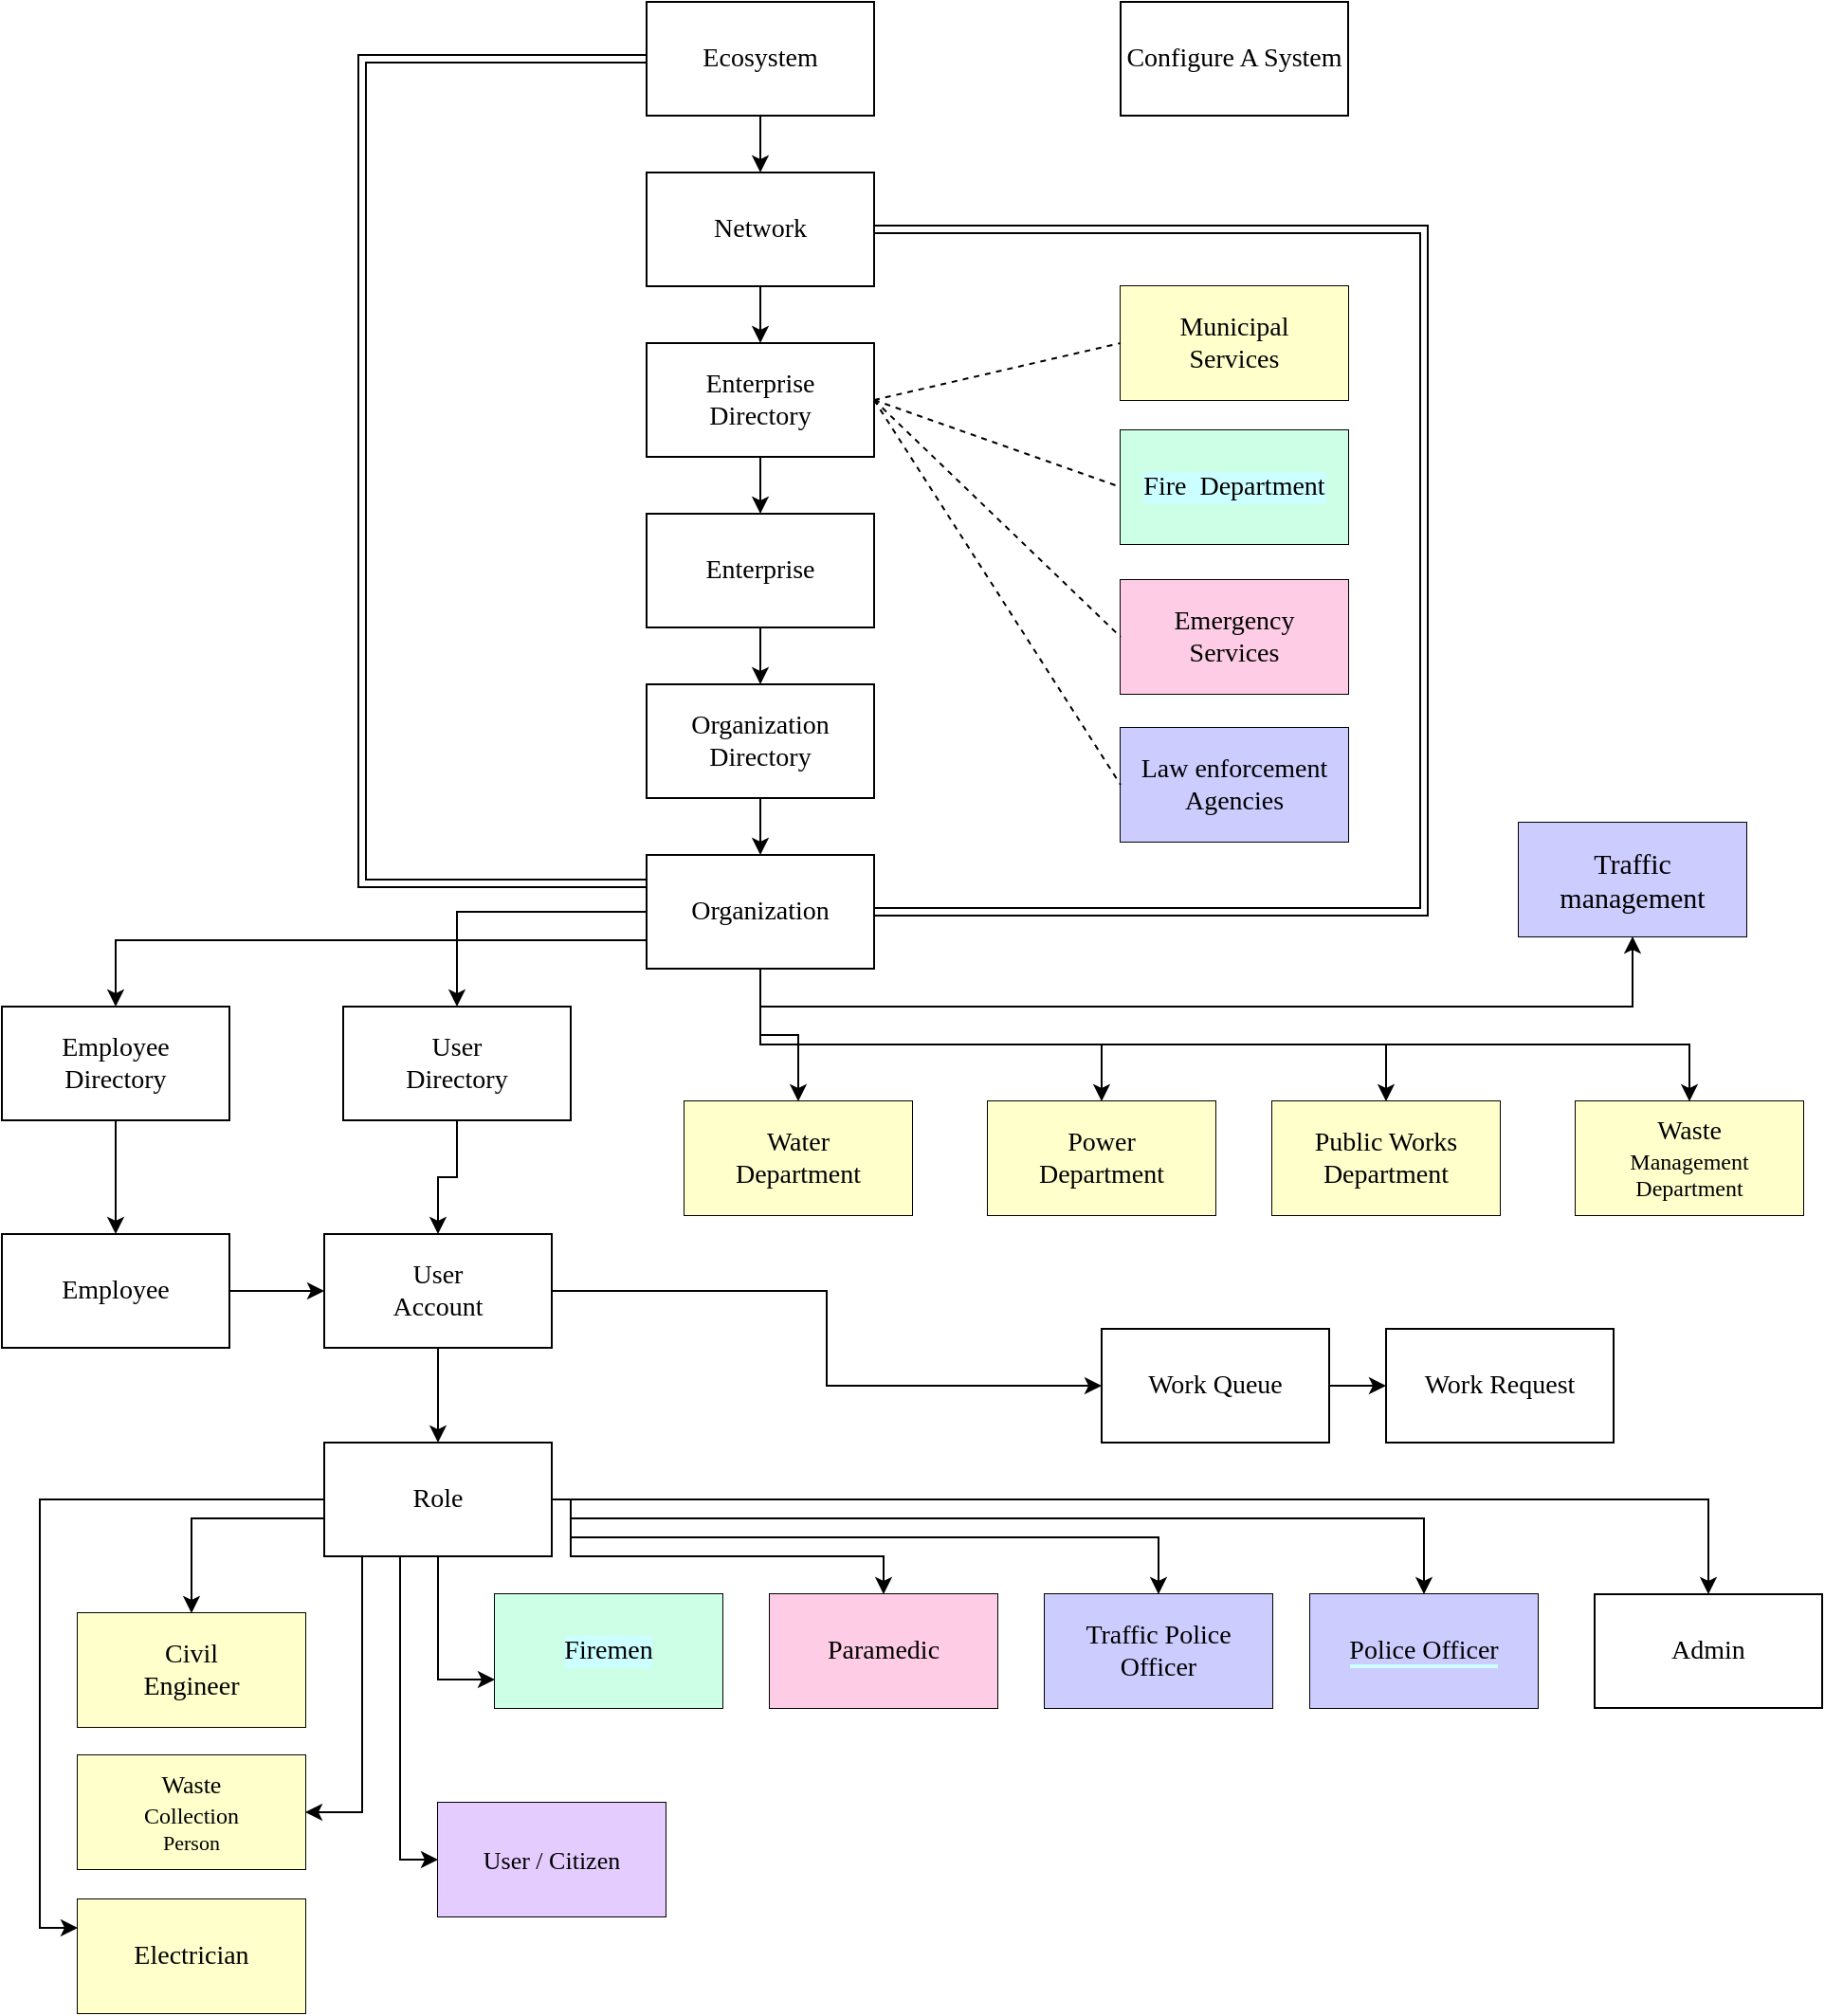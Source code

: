 <mxfile version="12.2.6" type="device" pages="1"><diagram id="jOrEc4ASL_cLamAv_mi5" name="Page-1"><mxGraphModel dx="1341" dy="762" grid="1" gridSize="10" guides="1" tooltips="1" connect="1" arrows="1" fold="1" page="1" pageScale="1" pageWidth="1169" pageHeight="1654" math="0" shadow="0" extFonts="Montserrat^https://fonts.googleapis.com/css?family=Montserrat"><root><mxCell id="0"/><mxCell id="1" parent="0"/><mxCell id="TEnfSXUlX7t6POP5alic-1" value="" style="rounded=0;whiteSpace=wrap;html=1;" vertex="1" parent="1"><mxGeometry x="380" y="40" width="120" height="60" as="geometry"/></mxCell><mxCell id="TEnfSXUlX7t6POP5alic-53" style="edgeStyle=orthogonalEdgeStyle;rounded=0;orthogonalLoop=1;jettySize=auto;html=1;exitX=0.5;exitY=1;exitDx=0;exitDy=0;entryX=0.5;entryY=0;entryDx=0;entryDy=0;" edge="1" parent="1" source="TEnfSXUlX7t6POP5alic-2" target="TEnfSXUlX7t6POP5alic-4"><mxGeometry relative="1" as="geometry"/></mxCell><mxCell id="TEnfSXUlX7t6POP5alic-98" style="edgeStyle=orthogonalEdgeStyle;rounded=0;orthogonalLoop=1;jettySize=auto;html=1;entryX=0;entryY=0.25;entryDx=0;entryDy=0;fontSize=14;shape=link;" edge="1" parent="1" source="TEnfSXUlX7t6POP5alic-2" target="TEnfSXUlX7t6POP5alic-14"><mxGeometry relative="1" as="geometry"><Array as="points"><mxPoint x="230" y="70"/><mxPoint x="230" y="505"/></Array></mxGeometry></mxCell><mxCell id="TEnfSXUlX7t6POP5alic-2" value="&lt;div style=&quot;font-size: 14px&quot;&gt;Ecosystem&lt;/div&gt;" style="text;html=1;strokeColor=none;fillColor=none;align=center;verticalAlign=middle;whiteSpace=wrap;rounded=0;fontFamily=Montserrat;FType=g;" vertex="1" parent="1"><mxGeometry x="380" y="40" width="120" height="60" as="geometry"/></mxCell><mxCell id="TEnfSXUlX7t6POP5alic-3" value="" style="rounded=0;whiteSpace=wrap;html=1;" vertex="1" parent="1"><mxGeometry x="380" y="130" width="120" height="60" as="geometry"/></mxCell><mxCell id="TEnfSXUlX7t6POP5alic-54" value="" style="edgeStyle=orthogonalEdgeStyle;rounded=0;orthogonalLoop=1;jettySize=auto;html=1;" edge="1" parent="1" source="TEnfSXUlX7t6POP5alic-4" target="TEnfSXUlX7t6POP5alic-8"><mxGeometry relative="1" as="geometry"/></mxCell><mxCell id="TEnfSXUlX7t6POP5alic-99" style="edgeStyle=orthogonalEdgeStyle;shape=link;rounded=0;orthogonalLoop=1;jettySize=auto;html=1;exitX=1;exitY=0.5;exitDx=0;exitDy=0;entryX=1;entryY=0.5;entryDx=0;entryDy=0;fontSize=14;width=-4;" edge="1" parent="1" source="TEnfSXUlX7t6POP5alic-4" target="TEnfSXUlX7t6POP5alic-14"><mxGeometry relative="1" as="geometry"><Array as="points"><mxPoint x="790" y="160"/><mxPoint x="790" y="520"/></Array></mxGeometry></mxCell><mxCell id="TEnfSXUlX7t6POP5alic-4" value="&lt;font style=&quot;font-size: 14px&quot;&gt;Network&lt;/font&gt;" style="text;html=1;strokeColor=none;fillColor=none;align=center;verticalAlign=middle;whiteSpace=wrap;rounded=0;fontFamily=Montserrat;FType=g;" vertex="1" parent="1"><mxGeometry x="380" y="130" width="120" height="60" as="geometry"/></mxCell><mxCell id="TEnfSXUlX7t6POP5alic-7" value="" style="rounded=0;whiteSpace=wrap;html=1;" vertex="1" parent="1"><mxGeometry x="380" y="220" width="120" height="60" as="geometry"/></mxCell><mxCell id="TEnfSXUlX7t6POP5alic-55" value="" style="edgeStyle=orthogonalEdgeStyle;rounded=0;orthogonalLoop=1;jettySize=auto;html=1;" edge="1" parent="1" source="TEnfSXUlX7t6POP5alic-8" target="TEnfSXUlX7t6POP5alic-10"><mxGeometry relative="1" as="geometry"/></mxCell><mxCell id="TEnfSXUlX7t6POP5alic-8" value="&lt;div style=&quot;font-size: 14px&quot;&gt;&lt;font style=&quot;font-size: 14px&quot;&gt;Enterprise&lt;/font&gt;&lt;/div&gt;&lt;div style=&quot;font-size: 14px&quot;&gt;&lt;font style=&quot;font-size: 14px&quot;&gt;Directory&lt;/font&gt;&lt;/div&gt;" style="text;html=1;strokeColor=none;fillColor=none;align=center;verticalAlign=middle;whiteSpace=wrap;rounded=0;fontFamily=Montserrat;FType=g;" vertex="1" parent="1"><mxGeometry x="380" y="220" width="120" height="60" as="geometry"/></mxCell><mxCell id="TEnfSXUlX7t6POP5alic-9" value="" style="rounded=0;whiteSpace=wrap;html=1;" vertex="1" parent="1"><mxGeometry x="380" y="310" width="120" height="60" as="geometry"/></mxCell><mxCell id="TEnfSXUlX7t6POP5alic-56" style="edgeStyle=orthogonalEdgeStyle;rounded=0;orthogonalLoop=1;jettySize=auto;html=1;exitX=0.5;exitY=1;exitDx=0;exitDy=0;entryX=0.5;entryY=0;entryDx=0;entryDy=0;" edge="1" parent="1" source="TEnfSXUlX7t6POP5alic-10" target="TEnfSXUlX7t6POP5alic-12"><mxGeometry relative="1" as="geometry"/></mxCell><mxCell id="TEnfSXUlX7t6POP5alic-10" value="&lt;div style=&quot;font-size: 14px&quot;&gt;&lt;font style=&quot;font-size: 14px&quot;&gt;Enterprise&lt;/font&gt;&lt;/div&gt;" style="text;html=1;strokeColor=none;fillColor=none;align=center;verticalAlign=middle;whiteSpace=wrap;rounded=0;fontFamily=Montserrat;FType=g;" vertex="1" parent="1"><mxGeometry x="380" y="310" width="120" height="60" as="geometry"/></mxCell><mxCell id="TEnfSXUlX7t6POP5alic-11" value="" style="rounded=0;whiteSpace=wrap;html=1;" vertex="1" parent="1"><mxGeometry x="380" y="400" width="120" height="60" as="geometry"/></mxCell><mxCell id="TEnfSXUlX7t6POP5alic-57" style="edgeStyle=orthogonalEdgeStyle;rounded=0;orthogonalLoop=1;jettySize=auto;html=1;exitX=0.5;exitY=1;exitDx=0;exitDy=0;entryX=0.5;entryY=0;entryDx=0;entryDy=0;" edge="1" parent="1" source="TEnfSXUlX7t6POP5alic-12" target="TEnfSXUlX7t6POP5alic-14"><mxGeometry relative="1" as="geometry"/></mxCell><mxCell id="TEnfSXUlX7t6POP5alic-12" value="&lt;div style=&quot;font-size: 14px&quot;&gt;&lt;font style=&quot;font-size: 14px&quot;&gt;Organization&lt;/font&gt;&lt;/div&gt;&lt;div style=&quot;font-size: 14px&quot;&gt;&lt;font style=&quot;font-size: 14px&quot;&gt;Directory&lt;br&gt;&lt;/font&gt;&lt;/div&gt;" style="text;html=1;strokeColor=none;fillColor=none;align=center;verticalAlign=middle;whiteSpace=wrap;rounded=0;fontFamily=Montserrat;FType=g;" vertex="1" parent="1"><mxGeometry x="380" y="400" width="120" height="60" as="geometry"/></mxCell><mxCell id="TEnfSXUlX7t6POP5alic-13" value="" style="rounded=0;whiteSpace=wrap;html=1;" vertex="1" parent="1"><mxGeometry x="380" y="490" width="120" height="60" as="geometry"/></mxCell><mxCell id="TEnfSXUlX7t6POP5alic-58" style="edgeStyle=orthogonalEdgeStyle;rounded=0;orthogonalLoop=1;jettySize=auto;html=1;exitX=0;exitY=0.5;exitDx=0;exitDy=0;" edge="1" parent="1" source="TEnfSXUlX7t6POP5alic-14" target="TEnfSXUlX7t6POP5alic-26"><mxGeometry relative="1" as="geometry"/></mxCell><mxCell id="TEnfSXUlX7t6POP5alic-59" style="edgeStyle=orthogonalEdgeStyle;rounded=0;orthogonalLoop=1;jettySize=auto;html=1;exitX=0;exitY=0.75;exitDx=0;exitDy=0;entryX=0.5;entryY=0;entryDx=0;entryDy=0;" edge="1" parent="1" source="TEnfSXUlX7t6POP5alic-14" target="TEnfSXUlX7t6POP5alic-28"><mxGeometry relative="1" as="geometry"/></mxCell><mxCell id="TEnfSXUlX7t6POP5alic-85" style="edgeStyle=orthogonalEdgeStyle;rounded=0;orthogonalLoop=1;jettySize=auto;html=1;entryX=0.5;entryY=0;entryDx=0;entryDy=0;" edge="1" parent="1" source="TEnfSXUlX7t6POP5alic-14" target="TEnfSXUlX7t6POP5alic-16"><mxGeometry relative="1" as="geometry"/></mxCell><mxCell id="TEnfSXUlX7t6POP5alic-86" style="edgeStyle=orthogonalEdgeStyle;rounded=0;orthogonalLoop=1;jettySize=auto;html=1;" edge="1" parent="1" source="TEnfSXUlX7t6POP5alic-14" target="TEnfSXUlX7t6POP5alic-18"><mxGeometry relative="1" as="geometry"><Array as="points"><mxPoint x="440" y="590"/><mxPoint x="620" y="590"/></Array></mxGeometry></mxCell><mxCell id="TEnfSXUlX7t6POP5alic-87" style="edgeStyle=orthogonalEdgeStyle;rounded=0;orthogonalLoop=1;jettySize=auto;html=1;entryX=0.5;entryY=0;entryDx=0;entryDy=0;" edge="1" parent="1" source="TEnfSXUlX7t6POP5alic-14" target="TEnfSXUlX7t6POP5alic-20"><mxGeometry relative="1" as="geometry"><Array as="points"><mxPoint x="440" y="590"/><mxPoint x="770" y="590"/></Array></mxGeometry></mxCell><mxCell id="TEnfSXUlX7t6POP5alic-88" style="edgeStyle=orthogonalEdgeStyle;rounded=0;orthogonalLoop=1;jettySize=auto;html=1;entryX=0.5;entryY=0;entryDx=0;entryDy=0;" edge="1" parent="1" source="TEnfSXUlX7t6POP5alic-14" target="TEnfSXUlX7t6POP5alic-22"><mxGeometry relative="1" as="geometry"><Array as="points"><mxPoint x="440" y="590"/><mxPoint x="930" y="590"/></Array></mxGeometry></mxCell><mxCell id="TEnfSXUlX7t6POP5alic-100" style="edgeStyle=orthogonalEdgeStyle;rounded=0;orthogonalLoop=1;jettySize=auto;html=1;fontSize=14;" edge="1" parent="1" source="TEnfSXUlX7t6POP5alic-14" target="TEnfSXUlX7t6POP5alic-97"><mxGeometry relative="1" as="geometry"><Array as="points"><mxPoint x="440" y="570"/></Array></mxGeometry></mxCell><mxCell id="TEnfSXUlX7t6POP5alic-14" value="&lt;div style=&quot;font-size: 14px&quot;&gt;&lt;font style=&quot;font-size: 14px&quot;&gt;Organization&lt;/font&gt;&lt;/div&gt;" style="text;html=1;strokeColor=none;fillColor=none;align=center;verticalAlign=middle;whiteSpace=wrap;rounded=0;fontFamily=Montserrat;FType=g;" vertex="1" parent="1"><mxGeometry x="380" y="490" width="120" height="60" as="geometry"/></mxCell><mxCell id="TEnfSXUlX7t6POP5alic-15" value="" style="rounded=0;whiteSpace=wrap;html=1;labelBackgroundColor=#FFFFCC;fillColor=#FFFFCC;" vertex="1" parent="1"><mxGeometry x="400" y="620" width="120" height="60" as="geometry"/></mxCell><mxCell id="TEnfSXUlX7t6POP5alic-16" value="&lt;div style=&quot;font-size: 14px&quot;&gt;&lt;font style=&quot;font-size: 14px&quot;&gt;Water&lt;/font&gt;&lt;/div&gt;&lt;div style=&quot;font-size: 14px&quot;&gt;&lt;font style=&quot;font-size: 14px&quot;&gt;Department&lt;/font&gt;&lt;/div&gt;" style="text;html=1;strokeColor=none;fillColor=#FFFFCC;align=center;verticalAlign=middle;whiteSpace=wrap;rounded=0;fontFamily=Montserrat;FType=g;labelBackgroundColor=#FFFFCC;" vertex="1" parent="1"><mxGeometry x="400" y="620" width="120" height="60" as="geometry"/></mxCell><mxCell id="TEnfSXUlX7t6POP5alic-17" value="" style="rounded=0;whiteSpace=wrap;html=1;labelBackgroundColor=#FFFFCC;fillColor=#FFFFCC;" vertex="1" parent="1"><mxGeometry x="560" y="620" width="120" height="60" as="geometry"/></mxCell><mxCell id="TEnfSXUlX7t6POP5alic-18" value="&lt;div style=&quot;font-size: 14px&quot;&gt;&lt;font style=&quot;font-size: 14px&quot;&gt;Power&lt;/font&gt;&lt;/div&gt;&lt;div style=&quot;font-size: 14px&quot;&gt;&lt;font style=&quot;font-size: 14px&quot;&gt;Department&lt;/font&gt;&lt;br&gt;&lt;/div&gt;" style="text;html=1;strokeColor=none;fillColor=#FFFFCC;align=center;verticalAlign=middle;whiteSpace=wrap;rounded=0;fontFamily=Montserrat;FType=g;labelBackgroundColor=#FFFFCC;" vertex="1" parent="1"><mxGeometry x="560" y="620" width="120" height="60" as="geometry"/></mxCell><mxCell id="TEnfSXUlX7t6POP5alic-19" value="" style="rounded=0;whiteSpace=wrap;html=1;labelBackgroundColor=#FFFFCC;fillColor=#FFFFCC;" vertex="1" parent="1"><mxGeometry x="710" y="620" width="120" height="60" as="geometry"/></mxCell><mxCell id="TEnfSXUlX7t6POP5alic-20" value="&lt;div style=&quot;font-size: 14px&quot;&gt;&lt;font style=&quot;font-size: 14px&quot;&gt;Public Works&lt;br&gt;&lt;/font&gt;&lt;/div&gt;&lt;div style=&quot;font-size: 14px&quot;&gt;&lt;font style=&quot;font-size: 14px&quot;&gt;Department&lt;/font&gt;&lt;/div&gt;" style="text;html=1;strokeColor=none;fillColor=#FFFFCC;align=center;verticalAlign=middle;whiteSpace=wrap;rounded=0;fontFamily=Montserrat;FType=g;labelBackgroundColor=#FFFFCC;" vertex="1" parent="1"><mxGeometry x="710" y="620" width="120" height="60" as="geometry"/></mxCell><mxCell id="TEnfSXUlX7t6POP5alic-21" value="" style="rounded=0;whiteSpace=wrap;html=1;labelBackgroundColor=#FFFFCC;fillColor=#FFFFCC;" vertex="1" parent="1"><mxGeometry x="870" y="620" width="120" height="60" as="geometry"/></mxCell><mxCell id="TEnfSXUlX7t6POP5alic-22" value="&lt;div style=&quot;font-size: 14px&quot;&gt;&lt;font style=&quot;font-size: 14px&quot;&gt;Waste &lt;br&gt;&lt;/font&gt;&lt;/div&gt;&lt;div&gt;Management&lt;/div&gt;&lt;div&gt;Department&lt;/div&gt;" style="text;html=1;strokeColor=none;fillColor=#FFFFCC;align=center;verticalAlign=middle;whiteSpace=wrap;rounded=0;fontFamily=Montserrat;FType=g;labelBackgroundColor=#FFFFCC;" vertex="1" parent="1"><mxGeometry x="870" y="620" width="120" height="60" as="geometry"/></mxCell><mxCell id="TEnfSXUlX7t6POP5alic-25" value="" style="rounded=0;whiteSpace=wrap;html=1;" vertex="1" parent="1"><mxGeometry x="220" y="570" width="120" height="60" as="geometry"/></mxCell><mxCell id="TEnfSXUlX7t6POP5alic-62" style="edgeStyle=orthogonalEdgeStyle;rounded=0;orthogonalLoop=1;jettySize=auto;html=1;exitX=0.5;exitY=1;exitDx=0;exitDy=0;entryX=0.5;entryY=0;entryDx=0;entryDy=0;" edge="1" parent="1" source="TEnfSXUlX7t6POP5alic-26" target="TEnfSXUlX7t6POP5alic-32"><mxGeometry relative="1" as="geometry"/></mxCell><mxCell id="TEnfSXUlX7t6POP5alic-26" value="&lt;div&gt;&lt;font style=&quot;font-size: 14px&quot;&gt;User&lt;/font&gt;&lt;/div&gt;&lt;div style=&quot;font-size: 14px&quot;&gt;Directory&lt;br&gt;&lt;/div&gt;" style="text;html=1;strokeColor=none;fillColor=none;align=center;verticalAlign=middle;whiteSpace=wrap;rounded=0;fontFamily=Montserrat;FType=g;" vertex="1" parent="1"><mxGeometry x="220" y="570" width="120" height="60" as="geometry"/></mxCell><mxCell id="TEnfSXUlX7t6POP5alic-27" value="" style="rounded=0;whiteSpace=wrap;html=1;" vertex="1" parent="1"><mxGeometry x="40" y="570" width="120" height="60" as="geometry"/></mxCell><mxCell id="TEnfSXUlX7t6POP5alic-60" style="edgeStyle=orthogonalEdgeStyle;rounded=0;orthogonalLoop=1;jettySize=auto;html=1;exitX=0.5;exitY=1;exitDx=0;exitDy=0;entryX=0.5;entryY=0;entryDx=0;entryDy=0;" edge="1" parent="1" source="TEnfSXUlX7t6POP5alic-28" target="TEnfSXUlX7t6POP5alic-30"><mxGeometry relative="1" as="geometry"/></mxCell><mxCell id="TEnfSXUlX7t6POP5alic-28" value="&lt;div style=&quot;font-size: 14px&quot;&gt;&lt;font style=&quot;font-size: 14px&quot;&gt;Employee&lt;/font&gt;&lt;/div&gt;&lt;div style=&quot;font-size: 14px&quot;&gt;&lt;font style=&quot;font-size: 14px&quot;&gt;Directory&lt;br&gt;&lt;/font&gt;&lt;/div&gt;" style="text;html=1;strokeColor=none;fillColor=none;align=center;verticalAlign=middle;whiteSpace=wrap;rounded=0;fontFamily=Montserrat;FType=g;" vertex="1" parent="1"><mxGeometry x="40" y="570" width="120" height="60" as="geometry"/></mxCell><mxCell id="TEnfSXUlX7t6POP5alic-29" value="" style="rounded=0;whiteSpace=wrap;html=1;" vertex="1" parent="1"><mxGeometry x="40" y="690" width="120" height="60" as="geometry"/></mxCell><mxCell id="TEnfSXUlX7t6POP5alic-61" value="" style="edgeStyle=orthogonalEdgeStyle;rounded=0;orthogonalLoop=1;jettySize=auto;html=1;" edge="1" parent="1" source="TEnfSXUlX7t6POP5alic-30" target="TEnfSXUlX7t6POP5alic-32"><mxGeometry relative="1" as="geometry"/></mxCell><mxCell id="TEnfSXUlX7t6POP5alic-30" value="&lt;font style=&quot;font-size: 14px&quot;&gt;Employee&lt;/font&gt;" style="text;html=1;strokeColor=none;fillColor=none;align=center;verticalAlign=middle;whiteSpace=wrap;rounded=0;fontFamily=Montserrat;FType=g;" vertex="1" parent="1"><mxGeometry x="40" y="690" width="120" height="60" as="geometry"/></mxCell><mxCell id="TEnfSXUlX7t6POP5alic-31" value="" style="rounded=0;whiteSpace=wrap;html=1;" vertex="1" parent="1"><mxGeometry x="210" y="690" width="120" height="60" as="geometry"/></mxCell><mxCell id="TEnfSXUlX7t6POP5alic-63" style="edgeStyle=orthogonalEdgeStyle;rounded=0;orthogonalLoop=1;jettySize=auto;html=1;exitX=0.5;exitY=1;exitDx=0;exitDy=0;" edge="1" parent="1" source="TEnfSXUlX7t6POP5alic-32" target="TEnfSXUlX7t6POP5alic-34"><mxGeometry relative="1" as="geometry"/></mxCell><mxCell id="TEnfSXUlX7t6POP5alic-64" style="edgeStyle=orthogonalEdgeStyle;rounded=0;orthogonalLoop=1;jettySize=auto;html=1;exitX=1;exitY=0.5;exitDx=0;exitDy=0;entryX=0;entryY=0.5;entryDx=0;entryDy=0;" edge="1" parent="1" source="TEnfSXUlX7t6POP5alic-32" target="TEnfSXUlX7t6POP5alic-42"><mxGeometry relative="1" as="geometry"/></mxCell><mxCell id="TEnfSXUlX7t6POP5alic-32" value="&lt;div&gt;&lt;font style=&quot;font-size: 14px&quot;&gt;User&lt;/font&gt;&lt;/div&gt;&lt;div&gt;&lt;font style=&quot;font-size: 14px&quot;&gt;Account&lt;br&gt;&lt;/font&gt;&lt;/div&gt;" style="text;html=1;strokeColor=none;fillColor=none;align=center;verticalAlign=middle;whiteSpace=wrap;rounded=0;fontFamily=Montserrat;FType=g;" vertex="1" parent="1"><mxGeometry x="210" y="690" width="120" height="60" as="geometry"/></mxCell><mxCell id="TEnfSXUlX7t6POP5alic-33" value="" style="rounded=0;whiteSpace=wrap;html=1;" vertex="1" parent="1"><mxGeometry x="210" y="800" width="120" height="60" as="geometry"/></mxCell><mxCell id="TEnfSXUlX7t6POP5alic-67" style="edgeStyle=orthogonalEdgeStyle;rounded=0;orthogonalLoop=1;jettySize=auto;html=1;exitX=0;exitY=0.75;exitDx=0;exitDy=0;entryX=0.5;entryY=0;entryDx=0;entryDy=0;" edge="1" parent="1" source="TEnfSXUlX7t6POP5alic-34" target="TEnfSXUlX7t6POP5alic-36"><mxGeometry relative="1" as="geometry"><Array as="points"><mxPoint x="210" y="840"/><mxPoint x="140" y="840"/></Array></mxGeometry></mxCell><mxCell id="TEnfSXUlX7t6POP5alic-70" style="edgeStyle=orthogonalEdgeStyle;rounded=0;orthogonalLoop=1;jettySize=auto;html=1;entryX=0;entryY=0.25;entryDx=0;entryDy=0;" edge="1" parent="1" source="TEnfSXUlX7t6POP5alic-34" target="TEnfSXUlX7t6POP5alic-40"><mxGeometry relative="1" as="geometry"/></mxCell><mxCell id="TEnfSXUlX7t6POP5alic-71" style="edgeStyle=orthogonalEdgeStyle;rounded=0;orthogonalLoop=1;jettySize=auto;html=1;" edge="1" parent="1" source="TEnfSXUlX7t6POP5alic-34" target="TEnfSXUlX7t6POP5alic-38"><mxGeometry relative="1" as="geometry"><Array as="points"><mxPoint x="230" y="995"/></Array></mxGeometry></mxCell><mxCell id="TEnfSXUlX7t6POP5alic-78" style="edgeStyle=orthogonalEdgeStyle;rounded=0;orthogonalLoop=1;jettySize=auto;html=1;entryX=0;entryY=0.75;entryDx=0;entryDy=0;" edge="1" parent="1" source="TEnfSXUlX7t6POP5alic-34" target="TEnfSXUlX7t6POP5alic-77"><mxGeometry relative="1" as="geometry"/></mxCell><mxCell id="TEnfSXUlX7t6POP5alic-79" style="edgeStyle=orthogonalEdgeStyle;rounded=0;orthogonalLoop=1;jettySize=auto;html=1;entryX=0.5;entryY=0;entryDx=0;entryDy=0;" edge="1" parent="1" source="TEnfSXUlX7t6POP5alic-34" target="TEnfSXUlX7t6POP5alic-75"><mxGeometry relative="1" as="geometry"><Array as="points"><mxPoint x="340" y="830"/><mxPoint x="340" y="860"/><mxPoint x="505" y="860"/></Array></mxGeometry></mxCell><mxCell id="TEnfSXUlX7t6POP5alic-95" style="edgeStyle=orthogonalEdgeStyle;rounded=0;orthogonalLoop=1;jettySize=auto;html=1;entryX=0.5;entryY=0;entryDx=0;entryDy=0;" edge="1" parent="1" source="TEnfSXUlX7t6POP5alic-34" target="TEnfSXUlX7t6POP5alic-94"><mxGeometry relative="1" as="geometry"><Array as="points"><mxPoint x="340" y="830"/><mxPoint x="340" y="840"/><mxPoint x="790" y="840"/></Array></mxGeometry></mxCell><mxCell id="TEnfSXUlX7t6POP5alic-106" style="edgeStyle=orthogonalEdgeStyle;rounded=0;orthogonalLoop=1;jettySize=auto;html=1;entryX=0.5;entryY=0;entryDx=0;entryDy=0;fontSize=14;" edge="1" parent="1" source="TEnfSXUlX7t6POP5alic-34" target="TEnfSXUlX7t6POP5alic-105"><mxGeometry relative="1" as="geometry"><Array as="points"><mxPoint x="340" y="830"/><mxPoint x="340" y="850"/><mxPoint x="650" y="850"/></Array></mxGeometry></mxCell><mxCell id="TEnfSXUlX7t6POP5alic-109" style="edgeStyle=orthogonalEdgeStyle;rounded=0;orthogonalLoop=1;jettySize=auto;html=1;entryX=0.5;entryY=0;entryDx=0;entryDy=0;fontSize=14;" edge="1" parent="1" source="TEnfSXUlX7t6POP5alic-34" target="TEnfSXUlX7t6POP5alic-102"><mxGeometry relative="1" as="geometry"/></mxCell><mxCell id="TEnfSXUlX7t6POP5alic-112" style="edgeStyle=orthogonalEdgeStyle;rounded=0;orthogonalLoop=1;jettySize=auto;html=1;entryX=0;entryY=0.5;entryDx=0;entryDy=0;fontSize=27;" edge="1" parent="1" source="TEnfSXUlX7t6POP5alic-34" target="TEnfSXUlX7t6POP5alic-111"><mxGeometry relative="1" as="geometry"><Array as="points"><mxPoint x="250" y="1020"/></Array></mxGeometry></mxCell><mxCell id="TEnfSXUlX7t6POP5alic-34" value="&lt;font style=&quot;font-size: 14px&quot;&gt;Role&lt;/font&gt;" style="text;html=1;strokeColor=none;fillColor=none;align=center;verticalAlign=middle;whiteSpace=wrap;rounded=0;fontFamily=Montserrat;FType=g;" vertex="1" parent="1"><mxGeometry x="210" y="800" width="120" height="60" as="geometry"/></mxCell><mxCell id="TEnfSXUlX7t6POP5alic-35" value="" style="rounded=0;whiteSpace=wrap;html=1;fillColor=#FFFFCC;" vertex="1" parent="1"><mxGeometry x="80" y="890" width="120" height="60" as="geometry"/></mxCell><mxCell id="TEnfSXUlX7t6POP5alic-36" value="&lt;div style=&quot;font-size: 14px&quot;&gt;&lt;font style=&quot;font-size: 14px&quot;&gt;Civil&lt;/font&gt;&lt;/div&gt;&lt;div style=&quot;font-size: 14px&quot;&gt;&lt;font style=&quot;font-size: 14px&quot;&gt;Engineer&lt;/font&gt;&lt;br&gt;&lt;/div&gt;" style="text;html=1;strokeColor=none;fillColor=#FFFFCC;align=center;verticalAlign=middle;whiteSpace=wrap;rounded=0;fontFamily=Montserrat;FType=g;labelBackgroundColor=#FFFFCC;" vertex="1" parent="1"><mxGeometry x="80" y="890" width="120" height="60" as="geometry"/></mxCell><mxCell id="TEnfSXUlX7t6POP5alic-37" value="" style="rounded=0;whiteSpace=wrap;html=1;fillColor=#FFFFCC;" vertex="1" parent="1"><mxGeometry x="80" y="965" width="120" height="60" as="geometry"/></mxCell><mxCell id="TEnfSXUlX7t6POP5alic-38" value="&lt;div style=&quot;font-size: 11px&quot;&gt;&lt;font style=&quot;font-size: 12px&quot;&gt;&lt;font style=&quot;font-size: 13px&quot;&gt;Waste&lt;/font&gt;&lt;/font&gt;&lt;/div&gt;&lt;div style=&quot;font-size: 11px&quot;&gt;&lt;font style=&quot;font-size: 12px&quot;&gt;&lt;font style=&quot;font-size: 13px&quot;&gt;&lt;/font&gt;Collection&lt;/font&gt;&lt;/div&gt;&lt;div style=&quot;font-size: 11px&quot;&gt;&lt;font style=&quot;font-size: 11px&quot;&gt;Person&lt;br style=&quot;font-size: 11px&quot;&gt;&lt;/font&gt;&lt;/div&gt;" style="text;html=1;strokeColor=none;fillColor=#FFFFCC;align=center;verticalAlign=middle;whiteSpace=wrap;rounded=0;fontFamily=Montserrat;FType=g;labelBackgroundColor=#FFFFCC;fontSize=11;" vertex="1" parent="1"><mxGeometry x="80" y="965" width="120" height="60" as="geometry"/></mxCell><mxCell id="TEnfSXUlX7t6POP5alic-39" value="" style="rounded=0;whiteSpace=wrap;html=1;fillColor=#FFFFCC;" vertex="1" parent="1"><mxGeometry x="80" y="1041" width="120" height="60" as="geometry"/></mxCell><mxCell id="TEnfSXUlX7t6POP5alic-40" value="&lt;font style=&quot;font-size: 14px&quot;&gt;Electrician&lt;/font&gt;" style="text;html=1;strokeColor=none;fillColor=#FFFFCC;align=center;verticalAlign=middle;whiteSpace=wrap;rounded=0;fontFamily=Montserrat;FType=g;labelBackgroundColor=#FFFFCC;" vertex="1" parent="1"><mxGeometry x="80" y="1041" width="120" height="60" as="geometry"/></mxCell><mxCell id="TEnfSXUlX7t6POP5alic-41" value="" style="rounded=0;whiteSpace=wrap;html=1;" vertex="1" parent="1"><mxGeometry x="620" y="740" width="120" height="60" as="geometry"/></mxCell><mxCell id="TEnfSXUlX7t6POP5alic-108" style="edgeStyle=orthogonalEdgeStyle;rounded=0;orthogonalLoop=1;jettySize=auto;html=1;entryX=0;entryY=0.5;entryDx=0;entryDy=0;fontSize=14;" edge="1" parent="1" source="TEnfSXUlX7t6POP5alic-42" target="TEnfSXUlX7t6POP5alic-44"><mxGeometry relative="1" as="geometry"/></mxCell><mxCell id="TEnfSXUlX7t6POP5alic-42" value="&lt;font style=&quot;font-size: 14px&quot;&gt;Work Queue&lt;/font&gt;" style="text;html=1;strokeColor=none;fillColor=none;align=center;verticalAlign=middle;whiteSpace=wrap;rounded=0;fontFamily=Montserrat;FType=g;" vertex="1" parent="1"><mxGeometry x="620" y="740" width="120" height="60" as="geometry"/></mxCell><mxCell id="TEnfSXUlX7t6POP5alic-43" value="" style="rounded=0;whiteSpace=wrap;html=1;" vertex="1" parent="1"><mxGeometry x="770" y="740" width="120" height="60" as="geometry"/></mxCell><mxCell id="TEnfSXUlX7t6POP5alic-44" value="&lt;font style=&quot;font-size: 14px&quot;&gt;Work Request&lt;/font&gt;" style="text;html=1;strokeColor=none;fillColor=none;align=center;verticalAlign=middle;whiteSpace=wrap;rounded=0;fontFamily=Montserrat;FType=g;" vertex="1" parent="1"><mxGeometry x="770" y="740" width="120" height="60" as="geometry"/></mxCell><mxCell id="TEnfSXUlX7t6POP5alic-45" value="" style="rounded=0;whiteSpace=wrap;html=1;" vertex="1" parent="1"><mxGeometry x="630" y="40" width="120" height="60" as="geometry"/></mxCell><mxCell id="TEnfSXUlX7t6POP5alic-46" value="&lt;div style=&quot;font-size: 14px&quot;&gt;Configure A System&lt;br&gt;&lt;/div&gt;" style="text;html=1;strokeColor=none;fillColor=none;align=center;verticalAlign=middle;whiteSpace=wrap;rounded=0;fontFamily=Montserrat;FType=g;" vertex="1" parent="1"><mxGeometry x="630" y="40" width="120" height="60" as="geometry"/></mxCell><mxCell id="TEnfSXUlX7t6POP5alic-47" value="" style="rounded=0;whiteSpace=wrap;html=1;fillColor=#FFFFCC;" vertex="1" parent="1"><mxGeometry x="630" y="190" width="120" height="60" as="geometry"/></mxCell><mxCell id="TEnfSXUlX7t6POP5alic-48" value="&lt;div style=&quot;font-size: 14px;&quot;&gt;Municipal&lt;/div&gt;&lt;div style=&quot;font-size: 14px;&quot;&gt;Services&lt;br style=&quot;font-size: 14px;&quot;&gt;&lt;/div&gt;" style="text;html=1;strokeColor=none;fillColor=#FFFFCC;align=center;verticalAlign=middle;whiteSpace=wrap;rounded=0;fontFamily=Montserrat;FType=g;labelBackgroundColor=#FFFFCC;fontSize=14;" vertex="1" parent="1"><mxGeometry x="630" y="190" width="120" height="60" as="geometry"/></mxCell><mxCell id="TEnfSXUlX7t6POP5alic-49" value="" style="rounded=0;whiteSpace=wrap;html=1;fillColor=#CCFFE6;" vertex="1" parent="1"><mxGeometry x="630" y="266" width="120" height="60" as="geometry"/></mxCell><mxCell id="TEnfSXUlX7t6POP5alic-50" value="&lt;font style=&quot;font-size: 14px;&quot;&gt;Fire&amp;nbsp; Department&lt;/font&gt;" style="text;html=1;strokeColor=none;fillColor=#CCFFE6;align=center;verticalAlign=middle;whiteSpace=wrap;rounded=0;fontFamily=Montserrat;FType=g;labelBackgroundColor=#CCFFFF;fontSize=14;" vertex="1" parent="1"><mxGeometry x="630" y="266" width="120" height="60" as="geometry"/></mxCell><mxCell id="TEnfSXUlX7t6POP5alic-72" value="" style="rounded=0;whiteSpace=wrap;html=1;fillColor=#FFCCE6;" vertex="1" parent="1"><mxGeometry x="630" y="345" width="120" height="60" as="geometry"/></mxCell><mxCell id="TEnfSXUlX7t6POP5alic-73" value="&lt;div style=&quot;font-size: 14px;&quot;&gt;&lt;font style=&quot;font-size: 14px;&quot;&gt;Emergency&lt;/font&gt;&lt;/div&gt;&lt;div style=&quot;font-size: 14px;&quot;&gt;&lt;font style=&quot;font-size: 14px;&quot;&gt;Services&lt;br style=&quot;font-size: 14px;&quot;&gt;&lt;/font&gt;&lt;/div&gt;" style="text;html=1;align=center;verticalAlign=middle;whiteSpace=wrap;rounded=0;fontFamily=Montserrat;FType=g;labelBackgroundColor=#FFCCE6;fontSize=14;fillColor=#FFCCE6;" vertex="1" parent="1"><mxGeometry x="630" y="345" width="120" height="60" as="geometry"/></mxCell><mxCell id="TEnfSXUlX7t6POP5alic-76" value="" style="rounded=0;whiteSpace=wrap;html=1;fillColor=#CCFFE6;" vertex="1" parent="1"><mxGeometry x="300" y="880" width="120" height="60" as="geometry"/></mxCell><mxCell id="TEnfSXUlX7t6POP5alic-77" value="&lt;font style=&quot;font-size: 14px&quot;&gt;Firemen&lt;/font&gt;" style="text;html=1;strokeColor=none;fillColor=#CCFFE6;align=center;verticalAlign=middle;whiteSpace=wrap;rounded=0;fontFamily=Montserrat;FType=g;labelBackgroundColor=#CCFFFF;" vertex="1" parent="1"><mxGeometry x="300" y="880" width="120" height="60" as="geometry"/></mxCell><mxCell id="TEnfSXUlX7t6POP5alic-82" value="" style="endArrow=none;dashed=1;html=1;exitX=1;exitY=0.5;exitDx=0;exitDy=0;entryX=0;entryY=0.5;entryDx=0;entryDy=0;" edge="1" parent="1" source="TEnfSXUlX7t6POP5alic-8" target="TEnfSXUlX7t6POP5alic-48"><mxGeometry width="50" height="50" relative="1" as="geometry"><mxPoint x="550" y="220" as="sourcePoint"/><mxPoint x="600" y="170" as="targetPoint"/></mxGeometry></mxCell><mxCell id="TEnfSXUlX7t6POP5alic-83" value="" style="endArrow=none;dashed=1;html=1;exitX=1;exitY=0.5;exitDx=0;exitDy=0;entryX=0;entryY=0.5;entryDx=0;entryDy=0;" edge="1" parent="1" source="TEnfSXUlX7t6POP5alic-8" target="TEnfSXUlX7t6POP5alic-50"><mxGeometry width="50" height="50" relative="1" as="geometry"><mxPoint x="500" y="291.5" as="sourcePoint"/><mxPoint x="630" y="268.5" as="targetPoint"/></mxGeometry></mxCell><mxCell id="TEnfSXUlX7t6POP5alic-84" value="" style="endArrow=none;dashed=1;html=1;entryX=0;entryY=0.5;entryDx=0;entryDy=0;" edge="1" parent="1" target="TEnfSXUlX7t6POP5alic-73"><mxGeometry width="50" height="50" relative="1" as="geometry"><mxPoint x="500" y="250" as="sourcePoint"/><mxPoint x="630" y="359.5" as="targetPoint"/></mxGeometry></mxCell><mxCell id="TEnfSXUlX7t6POP5alic-90" value="" style="rounded=0;whiteSpace=wrap;html=1;fillColor=#CCCCFF;" vertex="1" parent="1"><mxGeometry x="630" y="423" width="120" height="60" as="geometry"/></mxCell><mxCell id="TEnfSXUlX7t6POP5alic-91" value="&lt;div style=&quot;font-size: 14px;&quot;&gt;&lt;span style=&quot;font-size: 14px;&quot;&gt;Law enforcement&lt;br style=&quot;font-size: 14px;&quot;&gt;&lt;/span&gt;&lt;/div&gt;&lt;div style=&quot;font-size: 14px;&quot;&gt;&lt;span style=&quot;font-size: 14px;&quot;&gt;Agencies&lt;br style=&quot;font-size: 14px;&quot;&gt;&lt;/span&gt;&lt;/div&gt;" style="text;html=1;strokeColor=none;fillColor=#CCCCFF;align=center;verticalAlign=middle;whiteSpace=wrap;rounded=0;fontFamily=Montserrat;FType=g;labelBackgroundColor=#CCCCFF;fontSize=14;" vertex="1" parent="1"><mxGeometry x="630" y="423" width="120" height="60" as="geometry"/></mxCell><mxCell id="TEnfSXUlX7t6POP5alic-92" value="" style="endArrow=none;dashed=1;html=1;entryX=0;entryY=0.5;entryDx=0;entryDy=0;" edge="1" parent="1" target="TEnfSXUlX7t6POP5alic-91"><mxGeometry width="50" height="50" relative="1" as="geometry"><mxPoint x="500" y="250" as="sourcePoint"/><mxPoint x="630" y="460" as="targetPoint"/></mxGeometry></mxCell><mxCell id="TEnfSXUlX7t6POP5alic-93" value="" style="rounded=0;whiteSpace=wrap;html=1;fillColor=#CCCCFF;" vertex="1" parent="1"><mxGeometry x="730" y="880" width="120" height="60" as="geometry"/></mxCell><mxCell id="TEnfSXUlX7t6POP5alic-94" value="&lt;font style=&quot;font-size: 14px&quot;&gt;&lt;span style=&quot;background-color: rgb(204 , 204 , 255)&quot;&gt;Police Officer&lt;br&gt;&lt;/span&gt;&lt;/font&gt;" style="text;html=1;strokeColor=none;fillColor=#CCCCFF;align=center;verticalAlign=middle;whiteSpace=wrap;rounded=0;fontFamily=Montserrat;FType=g;labelBackgroundColor=#CCFFFF;" vertex="1" parent="1"><mxGeometry x="730" y="880" width="120" height="60" as="geometry"/></mxCell><mxCell id="TEnfSXUlX7t6POP5alic-96" value="" style="rounded=0;whiteSpace=wrap;html=1;labelBackgroundColor=#FFFFCC;fillColor=#CCCCFF;" vertex="1" parent="1"><mxGeometry x="840" y="473" width="120" height="60" as="geometry"/></mxCell><mxCell id="TEnfSXUlX7t6POP5alic-97" value="&lt;font style=&quot;font-size: 15px&quot;&gt;Traffic management&lt;/font&gt;" style="text;html=1;strokeColor=none;fillColor=#CCCCFF;align=center;verticalAlign=middle;whiteSpace=wrap;rounded=0;fontFamily=Montserrat;FType=g;labelBackgroundColor=#CCCCFF;" vertex="1" parent="1"><mxGeometry x="840" y="473" width="120" height="60" as="geometry"/></mxCell><mxCell id="TEnfSXUlX7t6POP5alic-101" value="" style="rounded=0;whiteSpace=wrap;html=1;" vertex="1" parent="1"><mxGeometry x="880" y="880" width="120" height="60" as="geometry"/></mxCell><mxCell id="TEnfSXUlX7t6POP5alic-102" value="&lt;font style=&quot;font-size: 14px&quot;&gt;Admin&lt;/font&gt;" style="text;html=1;strokeColor=none;fillColor=none;align=center;verticalAlign=middle;whiteSpace=wrap;rounded=0;fontFamily=Montserrat;FType=g;" vertex="1" parent="1"><mxGeometry x="880" y="880" width="120" height="60" as="geometry"/></mxCell><mxCell id="TEnfSXUlX7t6POP5alic-74" value="" style="rounded=0;whiteSpace=wrap;html=1;fillColor=#FFCCE6;" vertex="1" parent="1"><mxGeometry x="445" y="880" width="120" height="60" as="geometry"/></mxCell><mxCell id="TEnfSXUlX7t6POP5alic-75" value="&lt;font style=&quot;font-size: 14px&quot;&gt;Paramedic&lt;/font&gt;" style="text;html=1;strokeColor=none;fillColor=#FFCCE6;align=center;verticalAlign=middle;whiteSpace=wrap;rounded=0;fontFamily=Montserrat;FType=g;labelBackgroundColor=#FFCCE6;" vertex="1" parent="1"><mxGeometry x="445" y="880" width="120" height="60" as="geometry"/></mxCell><mxCell id="TEnfSXUlX7t6POP5alic-104" value="" style="rounded=0;whiteSpace=wrap;html=1;fillColor=#CCCCFF;" vertex="1" parent="1"><mxGeometry x="590" y="880" width="120" height="60" as="geometry"/></mxCell><mxCell id="TEnfSXUlX7t6POP5alic-105" value="&lt;font style=&quot;font-size: 14px&quot;&gt;&lt;span&gt;Traffic Police Officer&lt;/span&gt;&lt;/font&gt;" style="text;html=1;strokeColor=none;fillColor=#CCCCFF;align=center;verticalAlign=middle;whiteSpace=wrap;rounded=0;fontFamily=Montserrat;FType=g;labelBackgroundColor=none;" vertex="1" parent="1"><mxGeometry x="590" y="880" width="120" height="60" as="geometry"/></mxCell><mxCell id="TEnfSXUlX7t6POP5alic-110" value="" style="rounded=0;whiteSpace=wrap;html=1;fillColor=#E5CCFF;" vertex="1" parent="1"><mxGeometry x="270" y="990" width="120" height="60" as="geometry"/></mxCell><mxCell id="TEnfSXUlX7t6POP5alic-111" value="&lt;font style=&quot;font-size: 13px;&quot;&gt;User / Citizen&lt;/font&gt;" style="text;html=1;strokeColor=none;fillColor=#E5CCFF;align=center;verticalAlign=middle;whiteSpace=wrap;rounded=0;fontFamily=Montserrat;FType=g;fontSize=13;" vertex="1" parent="1"><mxGeometry x="270" y="990" width="120" height="60" as="geometry"/></mxCell></root></mxGraphModel></diagram></mxfile>